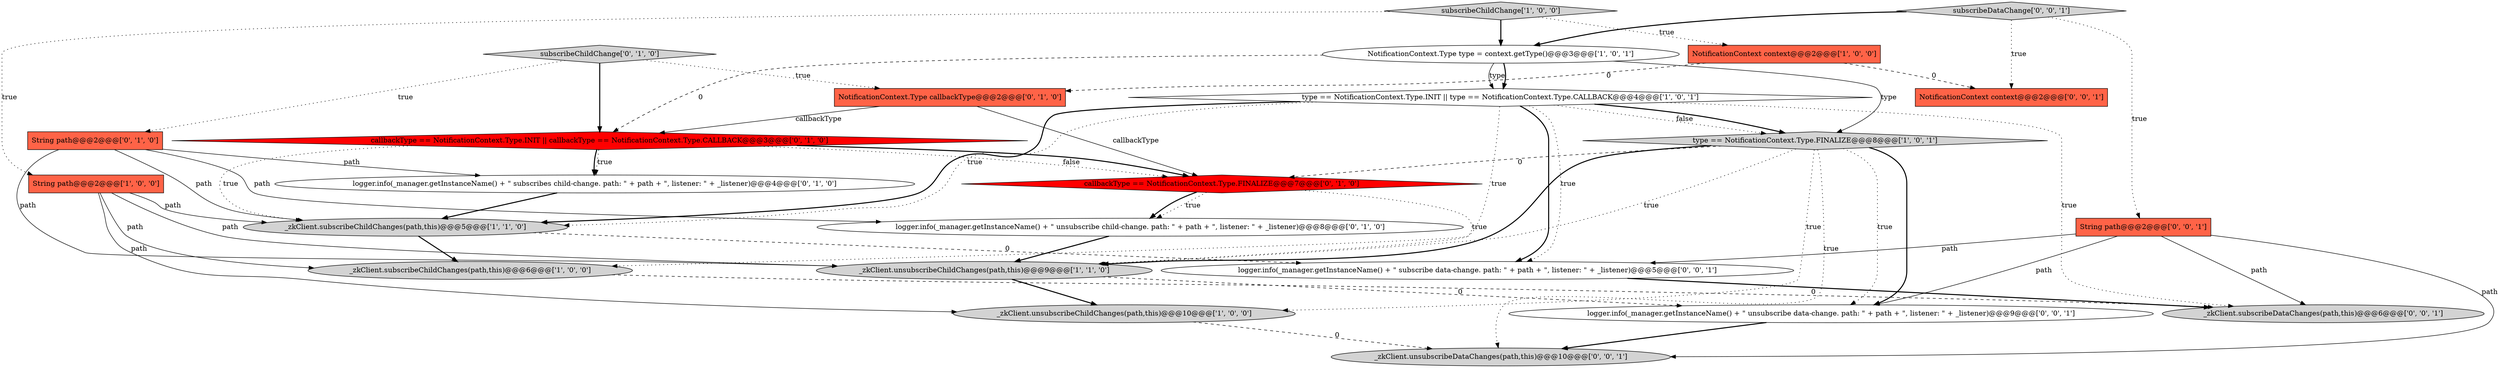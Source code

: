 digraph {
4 [style = filled, label = "subscribeChildChange['1', '0', '0']", fillcolor = lightgray, shape = diamond image = "AAA0AAABBB1BBB"];
16 [style = filled, label = "logger.info(_manager.getInstanceName() + \" subscribes child-change. path: \" + path + \", listener: \" + _listener)@@@4@@@['0', '1', '0']", fillcolor = white, shape = ellipse image = "AAA0AAABBB2BBB"];
14 [style = filled, label = "callbackType == NotificationContext.Type.FINALIZE@@@7@@@['0', '1', '0']", fillcolor = red, shape = diamond image = "AAA1AAABBB2BBB"];
19 [style = filled, label = "_zkClient.unsubscribeDataChanges(path,this)@@@10@@@['0', '0', '1']", fillcolor = lightgray, shape = ellipse image = "AAA0AAABBB3BBB"];
8 [style = filled, label = "_zkClient.subscribeChildChanges(path,this)@@@6@@@['1', '0', '0']", fillcolor = lightgray, shape = ellipse image = "AAA0AAABBB1BBB"];
9 [style = filled, label = "_zkClient.unsubscribeChildChanges(path,this)@@@9@@@['1', '1', '0']", fillcolor = lightgray, shape = ellipse image = "AAA0AAABBB1BBB"];
22 [style = filled, label = "NotificationContext context@@@2@@@['0', '0', '1']", fillcolor = tomato, shape = box image = "AAA0AAABBB3BBB"];
23 [style = filled, label = "logger.info(_manager.getInstanceName() + \" unsubscribe data-change. path: \" + path + \", listener: \" + _listener)@@@9@@@['0', '0', '1']", fillcolor = white, shape = ellipse image = "AAA0AAABBB3BBB"];
13 [style = filled, label = "callbackType == NotificationContext.Type.INIT || callbackType == NotificationContext.Type.CALLBACK@@@3@@@['0', '1', '0']", fillcolor = red, shape = diamond image = "AAA1AAABBB2BBB"];
5 [style = filled, label = "NotificationContext.Type type = context.getType()@@@3@@@['1', '0', '1']", fillcolor = white, shape = ellipse image = "AAA0AAABBB1BBB"];
2 [style = filled, label = "type == NotificationContext.Type.FINALIZE@@@8@@@['1', '0', '1']", fillcolor = lightgray, shape = diamond image = "AAA0AAABBB1BBB"];
6 [style = filled, label = "_zkClient.unsubscribeChildChanges(path,this)@@@10@@@['1', '0', '0']", fillcolor = lightgray, shape = ellipse image = "AAA0AAABBB1BBB"];
10 [style = filled, label = "String path@@@2@@@['0', '1', '0']", fillcolor = tomato, shape = box image = "AAA0AAABBB2BBB"];
7 [style = filled, label = "NotificationContext context@@@2@@@['1', '0', '0']", fillcolor = tomato, shape = box image = "AAA1AAABBB1BBB"];
0 [style = filled, label = "String path@@@2@@@['1', '0', '0']", fillcolor = tomato, shape = box image = "AAA0AAABBB1BBB"];
12 [style = filled, label = "subscribeChildChange['0', '1', '0']", fillcolor = lightgray, shape = diamond image = "AAA0AAABBB2BBB"];
21 [style = filled, label = "subscribeDataChange['0', '0', '1']", fillcolor = lightgray, shape = diamond image = "AAA0AAABBB3BBB"];
18 [style = filled, label = "String path@@@2@@@['0', '0', '1']", fillcolor = tomato, shape = box image = "AAA0AAABBB3BBB"];
11 [style = filled, label = "logger.info(_manager.getInstanceName() + \" unsubscribe child-change. path: \" + path + \", listener: \" + _listener)@@@8@@@['0', '1', '0']", fillcolor = white, shape = ellipse image = "AAA0AAABBB2BBB"];
15 [style = filled, label = "NotificationContext.Type callbackType@@@2@@@['0', '1', '0']", fillcolor = tomato, shape = box image = "AAA1AAABBB2BBB"];
1 [style = filled, label = "type == NotificationContext.Type.INIT || type == NotificationContext.Type.CALLBACK@@@4@@@['1', '0', '1']", fillcolor = white, shape = diamond image = "AAA0AAABBB1BBB"];
17 [style = filled, label = "_zkClient.subscribeDataChanges(path,this)@@@6@@@['0', '0', '1']", fillcolor = lightgray, shape = ellipse image = "AAA0AAABBB3BBB"];
20 [style = filled, label = "logger.info(_manager.getInstanceName() + \" subscribe data-change. path: \" + path + \", listener: \" + _listener)@@@5@@@['0', '0', '1']", fillcolor = white, shape = ellipse image = "AAA0AAABBB3BBB"];
3 [style = filled, label = "_zkClient.subscribeChildChanges(path,this)@@@5@@@['1', '1', '0']", fillcolor = lightgray, shape = ellipse image = "AAA0AAABBB1BBB"];
5->13 [style = dashed, label="0"];
16->3 [style = bold, label=""];
10->3 [style = solid, label="path"];
13->16 [style = dotted, label="true"];
20->17 [style = bold, label=""];
0->8 [style = solid, label="path"];
13->3 [style = dotted, label="true"];
1->17 [style = dotted, label="true"];
0->6 [style = solid, label="path"];
10->16 [style = solid, label="path"];
21->18 [style = dotted, label="true"];
4->0 [style = dotted, label="true"];
13->14 [style = dotted, label="false"];
1->3 [style = bold, label=""];
12->15 [style = dotted, label="true"];
15->13 [style = solid, label="callbackType"];
1->20 [style = bold, label=""];
4->7 [style = dotted, label="true"];
2->23 [style = dotted, label="true"];
10->11 [style = solid, label="path"];
18->20 [style = solid, label="path"];
18->19 [style = solid, label="path"];
21->22 [style = dotted, label="true"];
2->9 [style = bold, label=""];
5->2 [style = solid, label="type"];
5->1 [style = solid, label="type"];
11->9 [style = bold, label=""];
13->16 [style = bold, label=""];
9->23 [style = dashed, label="0"];
9->6 [style = bold, label=""];
1->2 [style = dotted, label="false"];
1->3 [style = dotted, label="true"];
2->23 [style = bold, label=""];
12->13 [style = bold, label=""];
5->1 [style = bold, label=""];
18->23 [style = solid, label="path"];
21->5 [style = bold, label=""];
2->9 [style = dotted, label="true"];
2->14 [style = dashed, label="0"];
12->10 [style = dotted, label="true"];
2->6 [style = dotted, label="true"];
3->8 [style = bold, label=""];
23->19 [style = bold, label=""];
3->20 [style = dashed, label="0"];
6->19 [style = dashed, label="0"];
1->8 [style = dotted, label="true"];
7->15 [style = dashed, label="0"];
8->17 [style = dashed, label="0"];
14->11 [style = dotted, label="true"];
10->9 [style = solid, label="path"];
1->2 [style = bold, label=""];
14->9 [style = dotted, label="true"];
0->9 [style = solid, label="path"];
0->3 [style = solid, label="path"];
18->17 [style = solid, label="path"];
15->14 [style = solid, label="callbackType"];
4->5 [style = bold, label=""];
13->14 [style = bold, label=""];
14->11 [style = bold, label=""];
1->20 [style = dotted, label="true"];
7->22 [style = dashed, label="0"];
2->19 [style = dotted, label="true"];
}
